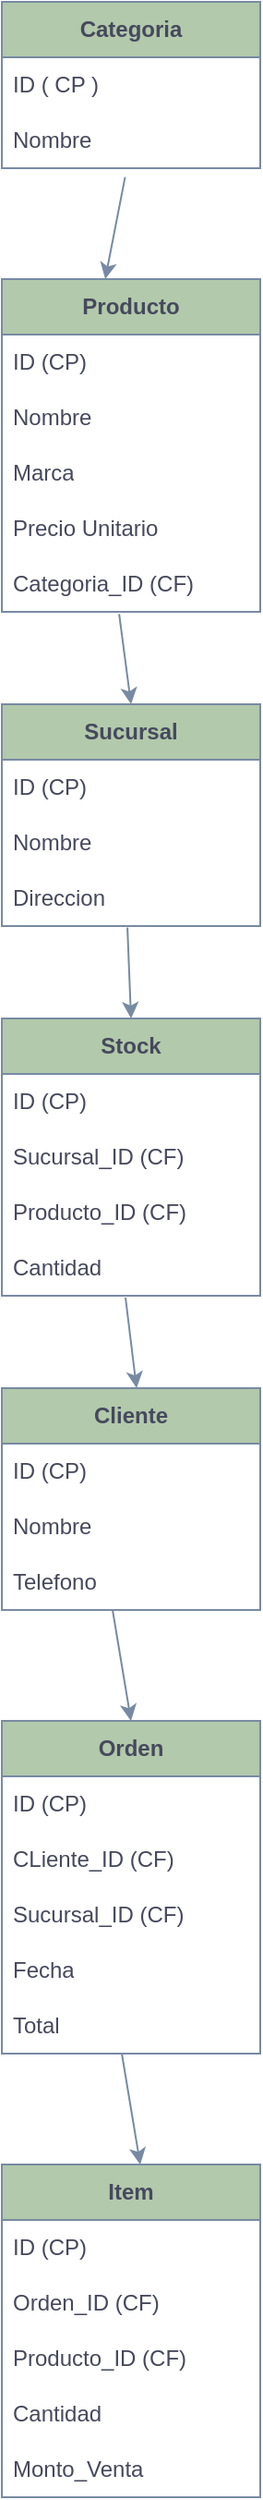 <mxfile version="22.1.3" type="github">
  <diagram name="Página-1" id="W64WLRW9KXdWNcNu9HeU">
    <mxGraphModel dx="794" dy="504" grid="1" gridSize="10" guides="1" tooltips="1" connect="1" arrows="1" fold="1" page="1" pageScale="1" pageWidth="827" pageHeight="1169" math="0" shadow="0">
      <root>
        <mxCell id="0" />
        <mxCell id="1" parent="0" />
        <mxCell id="kOxgbuygxJrIjJALM_Gx-1" value="Categoria" style="swimlane;fontStyle=1;childLayout=stackLayout;horizontal=1;startSize=30;horizontalStack=0;resizeParent=1;resizeParentMax=0;resizeLast=0;collapsible=1;marginBottom=0;whiteSpace=wrap;html=1;labelBackgroundColor=none;fillColor=#B2C9AB;strokeColor=#788AA3;fontColor=#46495D;" vertex="1" parent="1">
          <mxGeometry x="320" y="70" width="140" height="90" as="geometry" />
        </mxCell>
        <mxCell id="kOxgbuygxJrIjJALM_Gx-2" value="ID ( CP )" style="text;strokeColor=none;fillColor=none;align=left;verticalAlign=middle;spacingLeft=4;spacingRight=4;overflow=hidden;points=[[0,0.5],[1,0.5]];portConstraint=eastwest;rotatable=0;whiteSpace=wrap;html=1;labelBackgroundColor=none;fontColor=#46495D;" vertex="1" parent="kOxgbuygxJrIjJALM_Gx-1">
          <mxGeometry y="30" width="140" height="30" as="geometry" />
        </mxCell>
        <mxCell id="kOxgbuygxJrIjJALM_Gx-4" value="Nombre" style="text;strokeColor=none;fillColor=none;align=left;verticalAlign=middle;spacingLeft=4;spacingRight=4;overflow=hidden;points=[[0,0.5],[1,0.5]];portConstraint=eastwest;rotatable=0;whiteSpace=wrap;html=1;labelBackgroundColor=none;fontColor=#46495D;" vertex="1" parent="kOxgbuygxJrIjJALM_Gx-1">
          <mxGeometry y="60" width="140" height="30" as="geometry" />
        </mxCell>
        <mxCell id="kOxgbuygxJrIjJALM_Gx-5" value="Producto" style="swimlane;fontStyle=1;childLayout=stackLayout;horizontal=1;startSize=30;horizontalStack=0;resizeParent=1;resizeParentMax=0;resizeLast=0;collapsible=1;marginBottom=0;whiteSpace=wrap;html=1;labelBackgroundColor=none;fillColor=#B2C9AB;strokeColor=#788AA3;fontColor=#46495D;" vertex="1" parent="1">
          <mxGeometry x="320" y="220" width="140" height="180" as="geometry" />
        </mxCell>
        <mxCell id="kOxgbuygxJrIjJALM_Gx-6" value="ID (CP)" style="text;strokeColor=none;fillColor=none;align=left;verticalAlign=middle;spacingLeft=4;spacingRight=4;overflow=hidden;points=[[0,0.5],[1,0.5]];portConstraint=eastwest;rotatable=0;whiteSpace=wrap;html=1;labelBackgroundColor=none;fontColor=#46495D;" vertex="1" parent="kOxgbuygxJrIjJALM_Gx-5">
          <mxGeometry y="30" width="140" height="30" as="geometry" />
        </mxCell>
        <mxCell id="kOxgbuygxJrIjJALM_Gx-9" value="Nombre" style="text;strokeColor=none;fillColor=none;align=left;verticalAlign=middle;spacingLeft=4;spacingRight=4;overflow=hidden;points=[[0,0.5],[1,0.5]];portConstraint=eastwest;rotatable=0;whiteSpace=wrap;html=1;labelBackgroundColor=none;fontColor=#46495D;" vertex="1" parent="kOxgbuygxJrIjJALM_Gx-5">
          <mxGeometry y="60" width="140" height="30" as="geometry" />
        </mxCell>
        <mxCell id="kOxgbuygxJrIjJALM_Gx-7" value="Marca" style="text;strokeColor=none;fillColor=none;align=left;verticalAlign=middle;spacingLeft=4;spacingRight=4;overflow=hidden;points=[[0,0.5],[1,0.5]];portConstraint=eastwest;rotatable=0;whiteSpace=wrap;html=1;labelBackgroundColor=none;fontColor=#46495D;" vertex="1" parent="kOxgbuygxJrIjJALM_Gx-5">
          <mxGeometry y="90" width="140" height="30" as="geometry" />
        </mxCell>
        <mxCell id="kOxgbuygxJrIjJALM_Gx-10" value="Precio Unitario" style="text;strokeColor=none;fillColor=none;align=left;verticalAlign=middle;spacingLeft=4;spacingRight=4;overflow=hidden;points=[[0,0.5],[1,0.5]];portConstraint=eastwest;rotatable=0;whiteSpace=wrap;html=1;labelBackgroundColor=none;fontColor=#46495D;" vertex="1" parent="kOxgbuygxJrIjJALM_Gx-5">
          <mxGeometry y="120" width="140" height="30" as="geometry" />
        </mxCell>
        <mxCell id="kOxgbuygxJrIjJALM_Gx-8" value="Categoria_ID (CF)" style="text;strokeColor=none;fillColor=none;align=left;verticalAlign=middle;spacingLeft=4;spacingRight=4;overflow=hidden;points=[[0,0.5],[1,0.5]];portConstraint=eastwest;rotatable=0;whiteSpace=wrap;html=1;labelBackgroundColor=none;fontColor=#46495D;" vertex="1" parent="kOxgbuygxJrIjJALM_Gx-5">
          <mxGeometry y="150" width="140" height="30" as="geometry" />
        </mxCell>
        <mxCell id="kOxgbuygxJrIjJALM_Gx-11" value="Sucursal" style="swimlane;fontStyle=1;childLayout=stackLayout;horizontal=1;startSize=30;horizontalStack=0;resizeParent=1;resizeParentMax=0;resizeLast=0;collapsible=1;marginBottom=0;whiteSpace=wrap;html=1;labelBackgroundColor=none;fillColor=#B2C9AB;strokeColor=#788AA3;fontColor=#46495D;" vertex="1" parent="1">
          <mxGeometry x="320" y="450" width="140" height="120" as="geometry" />
        </mxCell>
        <mxCell id="kOxgbuygxJrIjJALM_Gx-12" value="ID (CP)" style="text;strokeColor=none;fillColor=none;align=left;verticalAlign=middle;spacingLeft=4;spacingRight=4;overflow=hidden;points=[[0,0.5],[1,0.5]];portConstraint=eastwest;rotatable=0;whiteSpace=wrap;html=1;labelBackgroundColor=none;fontColor=#46495D;" vertex="1" parent="kOxgbuygxJrIjJALM_Gx-11">
          <mxGeometry y="30" width="140" height="30" as="geometry" />
        </mxCell>
        <mxCell id="kOxgbuygxJrIjJALM_Gx-13" value="Nombre" style="text;strokeColor=none;fillColor=none;align=left;verticalAlign=middle;spacingLeft=4;spacingRight=4;overflow=hidden;points=[[0,0.5],[1,0.5]];portConstraint=eastwest;rotatable=0;whiteSpace=wrap;html=1;labelBackgroundColor=none;fontColor=#46495D;" vertex="1" parent="kOxgbuygxJrIjJALM_Gx-11">
          <mxGeometry y="60" width="140" height="30" as="geometry" />
        </mxCell>
        <mxCell id="kOxgbuygxJrIjJALM_Gx-14" value="Direccion" style="text;strokeColor=none;fillColor=none;align=left;verticalAlign=middle;spacingLeft=4;spacingRight=4;overflow=hidden;points=[[0,0.5],[1,0.5]];portConstraint=eastwest;rotatable=0;whiteSpace=wrap;html=1;labelBackgroundColor=none;fontColor=#46495D;" vertex="1" parent="kOxgbuygxJrIjJALM_Gx-11">
          <mxGeometry y="90" width="140" height="30" as="geometry" />
        </mxCell>
        <mxCell id="kOxgbuygxJrIjJALM_Gx-15" value="Stock" style="swimlane;fontStyle=1;childLayout=stackLayout;horizontal=1;startSize=30;horizontalStack=0;resizeParent=1;resizeParentMax=0;resizeLast=0;collapsible=1;marginBottom=0;whiteSpace=wrap;html=1;labelBackgroundColor=none;fillColor=#B2C9AB;strokeColor=#788AA3;fontColor=#46495D;" vertex="1" parent="1">
          <mxGeometry x="320" y="620" width="140" height="150" as="geometry" />
        </mxCell>
        <mxCell id="kOxgbuygxJrIjJALM_Gx-16" value="ID (CP)" style="text;strokeColor=none;fillColor=none;align=left;verticalAlign=middle;spacingLeft=4;spacingRight=4;overflow=hidden;points=[[0,0.5],[1,0.5]];portConstraint=eastwest;rotatable=0;whiteSpace=wrap;html=1;labelBackgroundColor=none;fontColor=#46495D;" vertex="1" parent="kOxgbuygxJrIjJALM_Gx-15">
          <mxGeometry y="30" width="140" height="30" as="geometry" />
        </mxCell>
        <mxCell id="kOxgbuygxJrIjJALM_Gx-19" value="Sucursal_ID (CF)" style="text;strokeColor=none;fillColor=none;align=left;verticalAlign=middle;spacingLeft=4;spacingRight=4;overflow=hidden;points=[[0,0.5],[1,0.5]];portConstraint=eastwest;rotatable=0;whiteSpace=wrap;html=1;labelBackgroundColor=none;fontColor=#46495D;" vertex="1" parent="kOxgbuygxJrIjJALM_Gx-15">
          <mxGeometry y="60" width="140" height="30" as="geometry" />
        </mxCell>
        <mxCell id="kOxgbuygxJrIjJALM_Gx-17" value="Producto_ID (CF)" style="text;strokeColor=none;fillColor=none;align=left;verticalAlign=middle;spacingLeft=4;spacingRight=4;overflow=hidden;points=[[0,0.5],[1,0.5]];portConstraint=eastwest;rotatable=0;whiteSpace=wrap;html=1;labelBackgroundColor=none;fontColor=#46495D;" vertex="1" parent="kOxgbuygxJrIjJALM_Gx-15">
          <mxGeometry y="90" width="140" height="30" as="geometry" />
        </mxCell>
        <mxCell id="kOxgbuygxJrIjJALM_Gx-18" value="Cantidad" style="text;strokeColor=none;fillColor=none;align=left;verticalAlign=middle;spacingLeft=4;spacingRight=4;overflow=hidden;points=[[0,0.5],[1,0.5]];portConstraint=eastwest;rotatable=0;whiteSpace=wrap;html=1;labelBackgroundColor=none;fontColor=#46495D;" vertex="1" parent="kOxgbuygxJrIjJALM_Gx-15">
          <mxGeometry y="120" width="140" height="30" as="geometry" />
        </mxCell>
        <mxCell id="kOxgbuygxJrIjJALM_Gx-20" value="Cliente" style="swimlane;fontStyle=1;childLayout=stackLayout;horizontal=1;startSize=30;horizontalStack=0;resizeParent=1;resizeParentMax=0;resizeLast=0;collapsible=1;marginBottom=0;whiteSpace=wrap;html=1;labelBackgroundColor=none;fillColor=#B2C9AB;strokeColor=#788AA3;fontColor=#46495D;" vertex="1" parent="1">
          <mxGeometry x="320" y="820" width="140" height="120" as="geometry" />
        </mxCell>
        <mxCell id="kOxgbuygxJrIjJALM_Gx-21" value="ID (CP)" style="text;strokeColor=none;fillColor=none;align=left;verticalAlign=middle;spacingLeft=4;spacingRight=4;overflow=hidden;points=[[0,0.5],[1,0.5]];portConstraint=eastwest;rotatable=0;whiteSpace=wrap;html=1;labelBackgroundColor=none;fontColor=#46495D;" vertex="1" parent="kOxgbuygxJrIjJALM_Gx-20">
          <mxGeometry y="30" width="140" height="30" as="geometry" />
        </mxCell>
        <mxCell id="kOxgbuygxJrIjJALM_Gx-22" value="Nombre" style="text;strokeColor=none;fillColor=none;align=left;verticalAlign=middle;spacingLeft=4;spacingRight=4;overflow=hidden;points=[[0,0.5],[1,0.5]];portConstraint=eastwest;rotatable=0;whiteSpace=wrap;html=1;labelBackgroundColor=none;fontColor=#46495D;" vertex="1" parent="kOxgbuygxJrIjJALM_Gx-20">
          <mxGeometry y="60" width="140" height="30" as="geometry" />
        </mxCell>
        <mxCell id="kOxgbuygxJrIjJALM_Gx-23" value="Telefono" style="text;strokeColor=none;fillColor=none;align=left;verticalAlign=middle;spacingLeft=4;spacingRight=4;overflow=hidden;points=[[0,0.5],[1,0.5]];portConstraint=eastwest;rotatable=0;whiteSpace=wrap;html=1;labelBackgroundColor=none;fontColor=#46495D;" vertex="1" parent="kOxgbuygxJrIjJALM_Gx-20">
          <mxGeometry y="90" width="140" height="30" as="geometry" />
        </mxCell>
        <mxCell id="kOxgbuygxJrIjJALM_Gx-24" value="Orden" style="swimlane;fontStyle=1;childLayout=stackLayout;horizontal=1;startSize=30;horizontalStack=0;resizeParent=1;resizeParentMax=0;resizeLast=0;collapsible=1;marginBottom=0;whiteSpace=wrap;html=1;labelBackgroundColor=none;fillColor=#B2C9AB;strokeColor=#788AA3;fontColor=#46495D;" vertex="1" parent="1">
          <mxGeometry x="320" y="1000" width="140" height="180" as="geometry" />
        </mxCell>
        <mxCell id="kOxgbuygxJrIjJALM_Gx-25" value="ID (CP)" style="text;strokeColor=none;fillColor=none;align=left;verticalAlign=middle;spacingLeft=4;spacingRight=4;overflow=hidden;points=[[0,0.5],[1,0.5]];portConstraint=eastwest;rotatable=0;whiteSpace=wrap;html=1;labelBackgroundColor=none;fontColor=#46495D;" vertex="1" parent="kOxgbuygxJrIjJALM_Gx-24">
          <mxGeometry y="30" width="140" height="30" as="geometry" />
        </mxCell>
        <mxCell id="kOxgbuygxJrIjJALM_Gx-26" value="CLiente_ID (CF)" style="text;strokeColor=none;fillColor=none;align=left;verticalAlign=middle;spacingLeft=4;spacingRight=4;overflow=hidden;points=[[0,0.5],[1,0.5]];portConstraint=eastwest;rotatable=0;whiteSpace=wrap;html=1;labelBackgroundColor=none;fontColor=#46495D;" vertex="1" parent="kOxgbuygxJrIjJALM_Gx-24">
          <mxGeometry y="60" width="140" height="30" as="geometry" />
        </mxCell>
        <mxCell id="kOxgbuygxJrIjJALM_Gx-28" value="Sucursal_ID (CF)" style="text;strokeColor=none;fillColor=none;align=left;verticalAlign=middle;spacingLeft=4;spacingRight=4;overflow=hidden;points=[[0,0.5],[1,0.5]];portConstraint=eastwest;rotatable=0;whiteSpace=wrap;html=1;labelBackgroundColor=none;fontColor=#46495D;" vertex="1" parent="kOxgbuygxJrIjJALM_Gx-24">
          <mxGeometry y="90" width="140" height="30" as="geometry" />
        </mxCell>
        <mxCell id="kOxgbuygxJrIjJALM_Gx-29" value="Fecha" style="text;strokeColor=none;fillColor=none;align=left;verticalAlign=middle;spacingLeft=4;spacingRight=4;overflow=hidden;points=[[0,0.5],[1,0.5]];portConstraint=eastwest;rotatable=0;whiteSpace=wrap;html=1;labelBackgroundColor=none;fontColor=#46495D;" vertex="1" parent="kOxgbuygxJrIjJALM_Gx-24">
          <mxGeometry y="120" width="140" height="30" as="geometry" />
        </mxCell>
        <mxCell id="kOxgbuygxJrIjJALM_Gx-27" value="Total" style="text;strokeColor=none;fillColor=none;align=left;verticalAlign=middle;spacingLeft=4;spacingRight=4;overflow=hidden;points=[[0,0.5],[1,0.5]];portConstraint=eastwest;rotatable=0;whiteSpace=wrap;html=1;labelBackgroundColor=none;fontColor=#46495D;" vertex="1" parent="kOxgbuygxJrIjJALM_Gx-24">
          <mxGeometry y="150" width="140" height="30" as="geometry" />
        </mxCell>
        <mxCell id="kOxgbuygxJrIjJALM_Gx-30" value="Item" style="swimlane;fontStyle=1;childLayout=stackLayout;horizontal=1;startSize=30;horizontalStack=0;resizeParent=1;resizeParentMax=0;resizeLast=0;collapsible=1;marginBottom=0;whiteSpace=wrap;html=1;labelBackgroundColor=none;fillColor=#B2C9AB;strokeColor=#788AA3;fontColor=#46495D;" vertex="1" parent="1">
          <mxGeometry x="320" y="1240" width="140" height="180" as="geometry" />
        </mxCell>
        <mxCell id="kOxgbuygxJrIjJALM_Gx-31" value="ID (CP)" style="text;strokeColor=none;fillColor=none;align=left;verticalAlign=middle;spacingLeft=4;spacingRight=4;overflow=hidden;points=[[0,0.5],[1,0.5]];portConstraint=eastwest;rotatable=0;whiteSpace=wrap;html=1;labelBackgroundColor=none;fontColor=#46495D;" vertex="1" parent="kOxgbuygxJrIjJALM_Gx-30">
          <mxGeometry y="30" width="140" height="30" as="geometry" />
        </mxCell>
        <mxCell id="kOxgbuygxJrIjJALM_Gx-35" value="Orden_ID (CF)" style="text;strokeColor=none;fillColor=none;align=left;verticalAlign=middle;spacingLeft=4;spacingRight=4;overflow=hidden;points=[[0,0.5],[1,0.5]];portConstraint=eastwest;rotatable=0;whiteSpace=wrap;html=1;labelBackgroundColor=none;fontColor=#46495D;" vertex="1" parent="kOxgbuygxJrIjJALM_Gx-30">
          <mxGeometry y="60" width="140" height="30" as="geometry" />
        </mxCell>
        <mxCell id="kOxgbuygxJrIjJALM_Gx-32" value="Producto_ID (CF)" style="text;strokeColor=none;fillColor=none;align=left;verticalAlign=middle;spacingLeft=4;spacingRight=4;overflow=hidden;points=[[0,0.5],[1,0.5]];portConstraint=eastwest;rotatable=0;whiteSpace=wrap;html=1;labelBackgroundColor=none;fontColor=#46495D;" vertex="1" parent="kOxgbuygxJrIjJALM_Gx-30">
          <mxGeometry y="90" width="140" height="30" as="geometry" />
        </mxCell>
        <mxCell id="kOxgbuygxJrIjJALM_Gx-34" value="Cantidad" style="text;strokeColor=none;fillColor=none;align=left;verticalAlign=middle;spacingLeft=4;spacingRight=4;overflow=hidden;points=[[0,0.5],[1,0.5]];portConstraint=eastwest;rotatable=0;whiteSpace=wrap;html=1;labelBackgroundColor=none;fontColor=#46495D;" vertex="1" parent="kOxgbuygxJrIjJALM_Gx-30">
          <mxGeometry y="120" width="140" height="30" as="geometry" />
        </mxCell>
        <mxCell id="kOxgbuygxJrIjJALM_Gx-33" value="Monto_Venta" style="text;strokeColor=none;fillColor=none;align=left;verticalAlign=middle;spacingLeft=4;spacingRight=4;overflow=hidden;points=[[0,0.5],[1,0.5]];portConstraint=eastwest;rotatable=0;whiteSpace=wrap;html=1;labelBackgroundColor=none;fontColor=#46495D;" vertex="1" parent="kOxgbuygxJrIjJALM_Gx-30">
          <mxGeometry y="150" width="140" height="30" as="geometry" />
        </mxCell>
        <mxCell id="kOxgbuygxJrIjJALM_Gx-38" value="" style="endArrow=classic;html=1;rounded=0;exitX=0.454;exitY=1.04;exitDx=0;exitDy=0;exitPerimeter=0;entryX=0.5;entryY=0;entryDx=0;entryDy=0;labelBackgroundColor=none;strokeColor=#788AA3;fontColor=default;" edge="1" parent="1" source="kOxgbuygxJrIjJALM_Gx-8" target="kOxgbuygxJrIjJALM_Gx-11">
          <mxGeometry width="50" height="50" relative="1" as="geometry">
            <mxPoint x="380" y="460" as="sourcePoint" />
            <mxPoint x="430" y="410" as="targetPoint" />
          </mxGeometry>
        </mxCell>
        <mxCell id="kOxgbuygxJrIjJALM_Gx-40" value="" style="endArrow=classic;html=1;rounded=0;entryX=0.5;entryY=0;entryDx=0;entryDy=0;exitX=0.486;exitY=1.027;exitDx=0;exitDy=0;exitPerimeter=0;labelBackgroundColor=none;strokeColor=#788AA3;fontColor=default;" edge="1" parent="1" source="kOxgbuygxJrIjJALM_Gx-14" target="kOxgbuygxJrIjJALM_Gx-15">
          <mxGeometry width="50" height="50" relative="1" as="geometry">
            <mxPoint x="380" y="590" as="sourcePoint" />
            <mxPoint x="400" y="609" as="targetPoint" />
          </mxGeometry>
        </mxCell>
        <mxCell id="kOxgbuygxJrIjJALM_Gx-43" value="" style="endArrow=classic;html=1;rounded=0;exitX=0.477;exitY=1.16;exitDx=0;exitDy=0;exitPerimeter=0;entryX=0.5;entryY=0;entryDx=0;entryDy=0;labelBackgroundColor=none;strokeColor=#788AA3;fontColor=default;" edge="1" parent="1" source="kOxgbuygxJrIjJALM_Gx-4">
          <mxGeometry width="50" height="50" relative="1" as="geometry">
            <mxPoint x="370" y="171" as="sourcePoint" />
            <mxPoint x="376" y="220" as="targetPoint" />
          </mxGeometry>
        </mxCell>
        <mxCell id="kOxgbuygxJrIjJALM_Gx-46" value="" style="endArrow=classic;html=1;rounded=0;exitX=0.454;exitY=1.04;exitDx=0;exitDy=0;exitPerimeter=0;entryX=0.5;entryY=0;entryDx=0;entryDy=0;labelBackgroundColor=none;strokeColor=#788AA3;fontColor=default;" edge="1" parent="1">
          <mxGeometry width="50" height="50" relative="1" as="geometry">
            <mxPoint x="387" y="771" as="sourcePoint" />
            <mxPoint x="393" y="820" as="targetPoint" />
          </mxGeometry>
        </mxCell>
        <mxCell id="kOxgbuygxJrIjJALM_Gx-47" value="" style="endArrow=classic;html=1;rounded=0;exitX=0.454;exitY=1.04;exitDx=0;exitDy=0;exitPerimeter=0;entryX=0.5;entryY=0;entryDx=0;entryDy=0;labelBackgroundColor=none;strokeColor=#788AA3;fontColor=default;" edge="1" parent="1" target="kOxgbuygxJrIjJALM_Gx-24">
          <mxGeometry width="50" height="50" relative="1" as="geometry">
            <mxPoint x="380" y="940" as="sourcePoint" />
            <mxPoint x="386" y="989" as="targetPoint" />
          </mxGeometry>
        </mxCell>
        <mxCell id="kOxgbuygxJrIjJALM_Gx-48" value="" style="endArrow=classic;html=1;rounded=0;exitX=0.454;exitY=1.04;exitDx=0;exitDy=0;exitPerimeter=0;entryX=0.5;entryY=0;entryDx=0;entryDy=0;labelBackgroundColor=none;strokeColor=#788AA3;fontColor=default;" edge="1" parent="1">
          <mxGeometry width="50" height="50" relative="1" as="geometry">
            <mxPoint x="385" y="1180" as="sourcePoint" />
            <mxPoint x="395" y="1240" as="targetPoint" />
          </mxGeometry>
        </mxCell>
      </root>
    </mxGraphModel>
  </diagram>
</mxfile>
